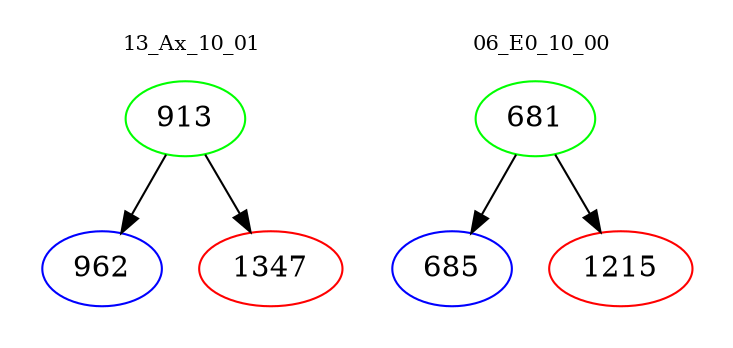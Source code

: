 digraph{
subgraph cluster_0 {
color = white
label = "13_Ax_10_01";
fontsize=10;
T0_913 [label="913", color="green"]
T0_913 -> T0_962 [color="black"]
T0_962 [label="962", color="blue"]
T0_913 -> T0_1347 [color="black"]
T0_1347 [label="1347", color="red"]
}
subgraph cluster_1 {
color = white
label = "06_E0_10_00";
fontsize=10;
T1_681 [label="681", color="green"]
T1_681 -> T1_685 [color="black"]
T1_685 [label="685", color="blue"]
T1_681 -> T1_1215 [color="black"]
T1_1215 [label="1215", color="red"]
}
}
